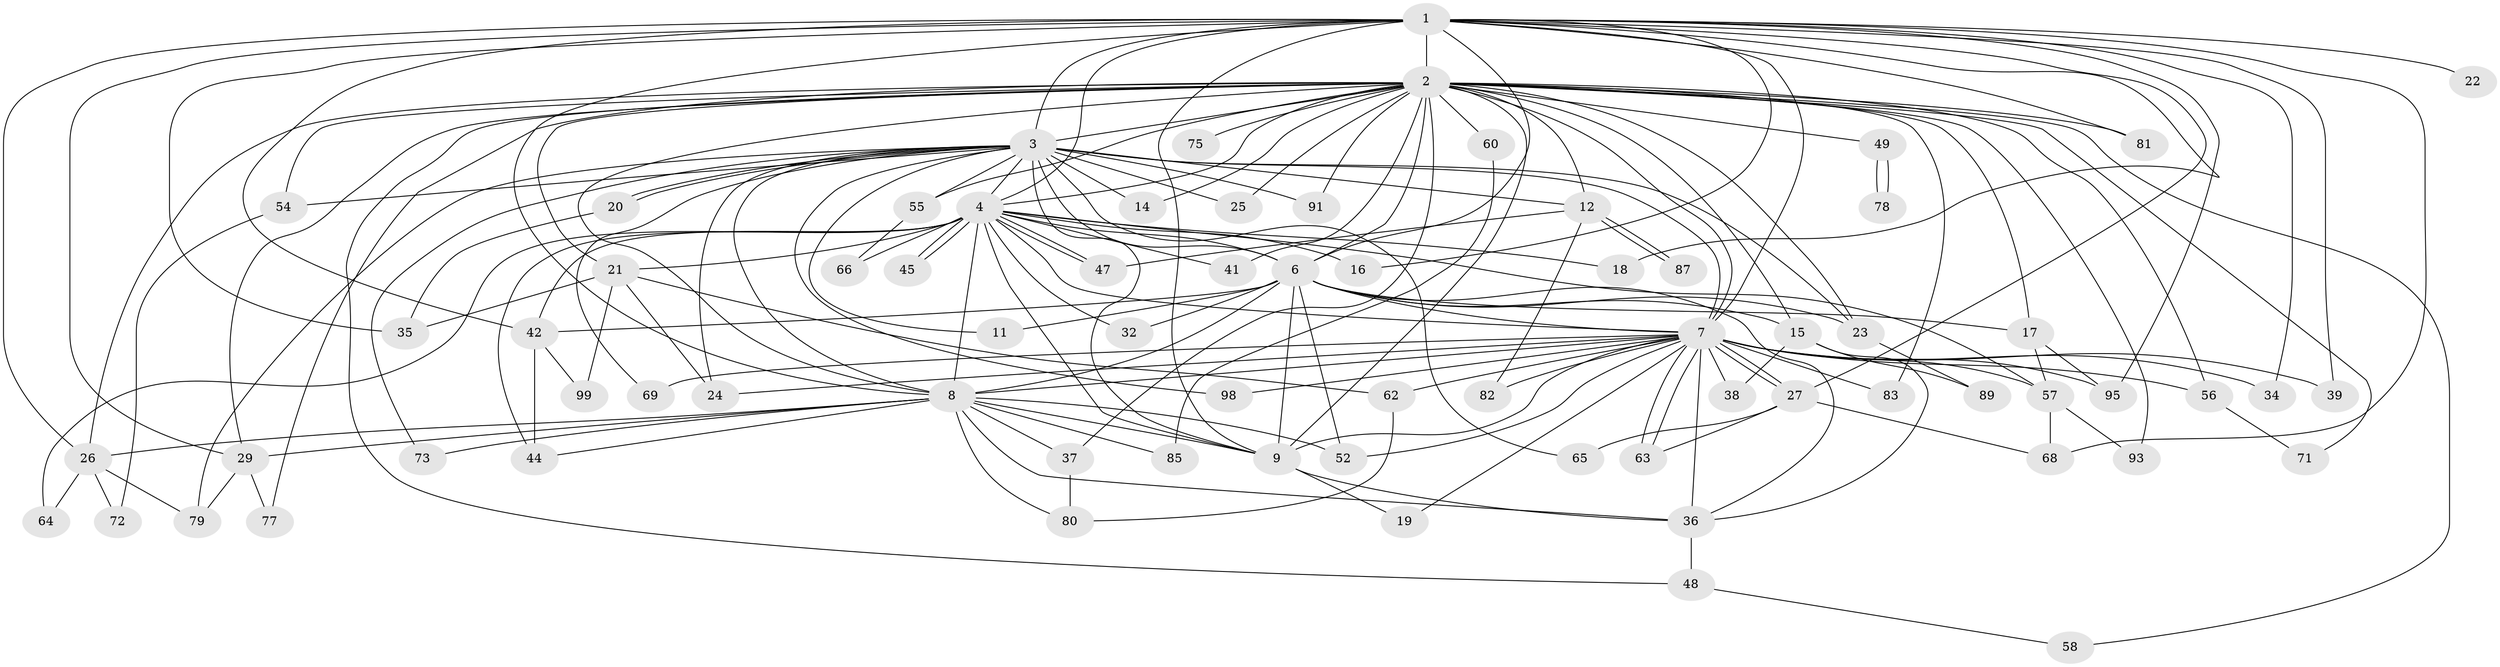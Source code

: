 // original degree distribution, {19: 0.02, 18: 0.02, 28: 0.01, 24: 0.01, 13: 0.01, 29: 0.01, 11: 0.01, 30: 0.01, 2: 0.54, 6: 0.03, 4: 0.06, 3: 0.22, 5: 0.05}
// Generated by graph-tools (version 1.1) at 2025/10/02/27/25 16:10:59]
// undirected, 72 vertices, 171 edges
graph export_dot {
graph [start="1"]
  node [color=gray90,style=filled];
  1 [super="+5"];
  2 [super="+10"];
  3 [super="+76"];
  4 [super="+59"];
  6 [super="+31"];
  7 [super="+13"];
  8 [super="+67"];
  9 [super="+40"];
  11;
  12 [super="+61"];
  14;
  15 [super="+84"];
  16;
  17 [super="+97"];
  18;
  19;
  20;
  21 [super="+51"];
  22;
  23 [super="+28"];
  24;
  25 [super="+33"];
  26 [super="+30"];
  27 [super="+50"];
  29 [super="+90"];
  32;
  34;
  35 [super="+46"];
  36 [super="+43"];
  37;
  38;
  39;
  41;
  42 [super="+96"];
  44 [super="+53"];
  45;
  47;
  48;
  49;
  52 [super="+70"];
  54;
  55;
  56 [super="+86"];
  57;
  58;
  60;
  62;
  63 [super="+94"];
  64;
  65;
  66;
  68 [super="+74"];
  69;
  71;
  72;
  73;
  75;
  77;
  78;
  79 [super="+88"];
  80 [super="+92"];
  81;
  82;
  83;
  85;
  87;
  89;
  91;
  93;
  95 [super="+100"];
  98;
  99;
  1 -- 2 [weight=4];
  1 -- 3 [weight=2];
  1 -- 4 [weight=2];
  1 -- 6 [weight=2];
  1 -- 7 [weight=2];
  1 -- 8 [weight=2];
  1 -- 9 [weight=2];
  1 -- 16;
  1 -- 18;
  1 -- 22 [weight=2];
  1 -- 34;
  1 -- 39;
  1 -- 68;
  1 -- 81;
  1 -- 95;
  1 -- 35;
  1 -- 42;
  1 -- 26;
  1 -- 29;
  1 -- 27;
  2 -- 3 [weight=2];
  2 -- 4 [weight=2];
  2 -- 6 [weight=2];
  2 -- 7 [weight=2];
  2 -- 8 [weight=2];
  2 -- 9 [weight=2];
  2 -- 14;
  2 -- 15 [weight=2];
  2 -- 23;
  2 -- 25;
  2 -- 29;
  2 -- 41;
  2 -- 71;
  2 -- 75 [weight=2];
  2 -- 12;
  2 -- 77;
  2 -- 17;
  2 -- 81;
  2 -- 83;
  2 -- 21;
  2 -- 26;
  2 -- 91;
  2 -- 93;
  2 -- 37;
  2 -- 48;
  2 -- 49;
  2 -- 54;
  2 -- 55;
  2 -- 56 [weight=2];
  2 -- 58;
  2 -- 60;
  3 -- 4;
  3 -- 6;
  3 -- 7 [weight=3];
  3 -- 8;
  3 -- 9;
  3 -- 11;
  3 -- 12;
  3 -- 14;
  3 -- 20;
  3 -- 20;
  3 -- 24;
  3 -- 25 [weight=2];
  3 -- 54;
  3 -- 55;
  3 -- 65;
  3 -- 69;
  3 -- 73;
  3 -- 79;
  3 -- 91;
  3 -- 98;
  3 -- 23;
  4 -- 6;
  4 -- 7 [weight=2];
  4 -- 8;
  4 -- 9;
  4 -- 16;
  4 -- 18;
  4 -- 21;
  4 -- 32;
  4 -- 41;
  4 -- 42;
  4 -- 44;
  4 -- 45;
  4 -- 45;
  4 -- 47;
  4 -- 47;
  4 -- 57;
  4 -- 64;
  4 -- 66;
  6 -- 7;
  6 -- 8 [weight=2];
  6 -- 9;
  6 -- 11;
  6 -- 15;
  6 -- 17;
  6 -- 23;
  6 -- 32;
  6 -- 36;
  6 -- 52;
  6 -- 42;
  7 -- 8;
  7 -- 9;
  7 -- 19;
  7 -- 24;
  7 -- 27;
  7 -- 27;
  7 -- 38;
  7 -- 39;
  7 -- 52;
  7 -- 56;
  7 -- 57;
  7 -- 62;
  7 -- 63;
  7 -- 63;
  7 -- 69;
  7 -- 82;
  7 -- 98;
  7 -- 83;
  7 -- 34;
  7 -- 36;
  7 -- 95;
  8 -- 9;
  8 -- 26;
  8 -- 29;
  8 -- 37;
  8 -- 73;
  8 -- 80;
  8 -- 85;
  8 -- 36;
  8 -- 52;
  8 -- 44;
  9 -- 19;
  9 -- 36;
  12 -- 82;
  12 -- 87;
  12 -- 87;
  12 -- 47;
  15 -- 36;
  15 -- 38;
  15 -- 89;
  17 -- 95;
  17 -- 57;
  20 -- 35;
  21 -- 99;
  21 -- 35;
  21 -- 24;
  21 -- 62;
  23 -- 89;
  26 -- 72;
  26 -- 79;
  26 -- 64;
  27 -- 65;
  27 -- 68;
  27 -- 63;
  29 -- 77;
  29 -- 79;
  36 -- 48;
  37 -- 80;
  42 -- 44;
  42 -- 99;
  48 -- 58;
  49 -- 78;
  49 -- 78;
  54 -- 72;
  55 -- 66;
  56 -- 71;
  57 -- 93;
  57 -- 68;
  60 -- 85;
  62 -- 80;
}
